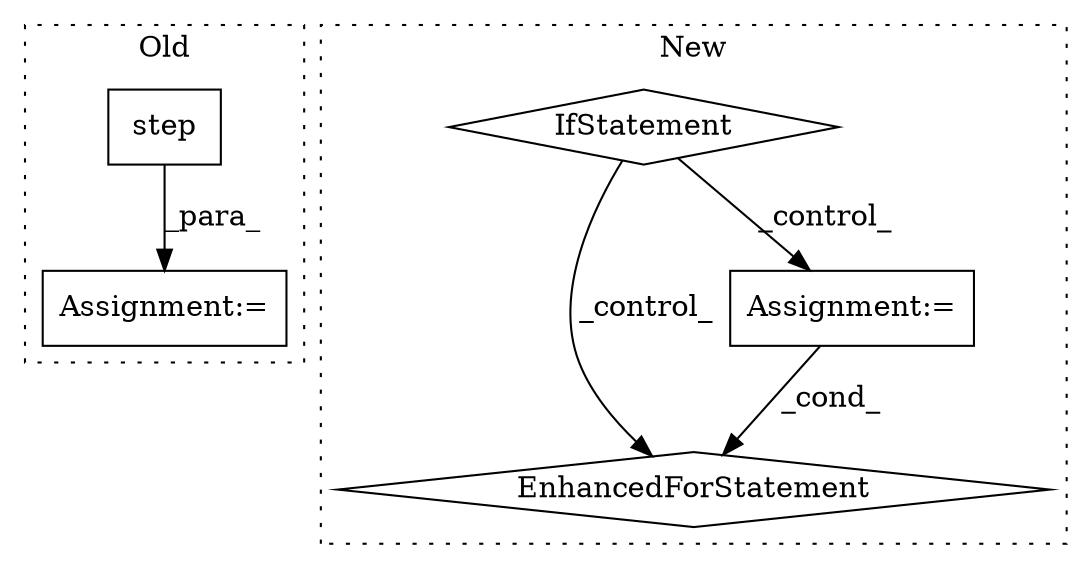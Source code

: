 digraph G {
subgraph cluster0 {
1 [label="step" a="32" s="2251,2257" l="5,1" shape="box"];
4 [label="Assignment:=" a="7" s="2244" l="2" shape="box"];
label = "Old";
style="dotted";
}
subgraph cluster1 {
2 [label="EnhancedForStatement" a="70" s="1650,1742" l="57,2" shape="diamond"];
3 [label="Assignment:=" a="7" s="1650,1742" l="57,2" shape="box"];
5 [label="IfStatement" a="25" s="1486,1511" l="4,2" shape="diamond"];
label = "New";
style="dotted";
}
1 -> 4 [label="_para_"];
3 -> 2 [label="_cond_"];
5 -> 3 [label="_control_"];
5 -> 2 [label="_control_"];
}